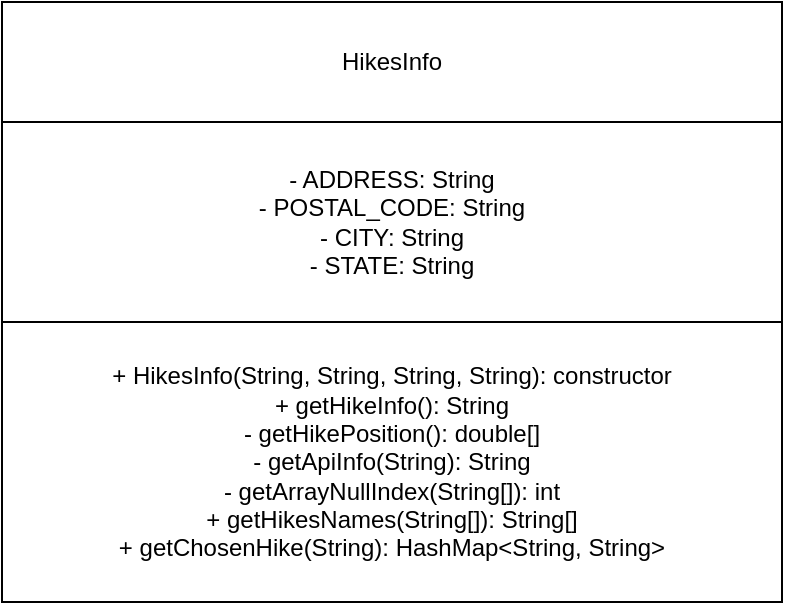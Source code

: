 <mxfile version="14.4.8" type="device"><diagram id="-UYea9fr7ru8Foah7VLK" name="Page-1"><mxGraphModel dx="1554" dy="720" grid="1" gridSize="10" guides="1" tooltips="1" connect="1" arrows="1" fold="1" page="1" pageScale="1" pageWidth="850" pageHeight="1100" math="0" shadow="0"><root><mxCell id="0"/><mxCell id="1" parent="0"/><mxCell id="URqHkVuJrV76ouMYWzqq-1" value="HikesInfo" style="rounded=0;whiteSpace=wrap;html=1;" vertex="1" parent="1"><mxGeometry x="230" y="130" width="390" height="60" as="geometry"/></mxCell><mxCell id="URqHkVuJrV76ouMYWzqq-2" value="- ADDRESS: String&lt;br&gt;- POSTAL_CODE: String&lt;br&gt;- CITY: String&lt;br&gt;- STATE: String" style="rounded=0;whiteSpace=wrap;html=1;" vertex="1" parent="1"><mxGeometry x="230" y="190" width="390" height="100" as="geometry"/></mxCell><mxCell id="URqHkVuJrV76ouMYWzqq-3" value="+ HikesInfo(String, String, String, String): constructor&lt;br&gt;+ getHikeInfo(): String&lt;br&gt;- getHikePosition(): double[]&lt;br&gt;- getApiInfo(String): String&lt;br&gt;- getArrayNullIndex(String[]): int&lt;br&gt;+ getHikesNames(String[]): String[]&lt;br&gt;+ getChosenHike(String): HashMap&amp;lt;String, String&amp;gt;" style="rounded=0;whiteSpace=wrap;html=1;" vertex="1" parent="1"><mxGeometry x="230" y="290" width="390" height="140" as="geometry"/></mxCell></root></mxGraphModel></diagram></mxfile>